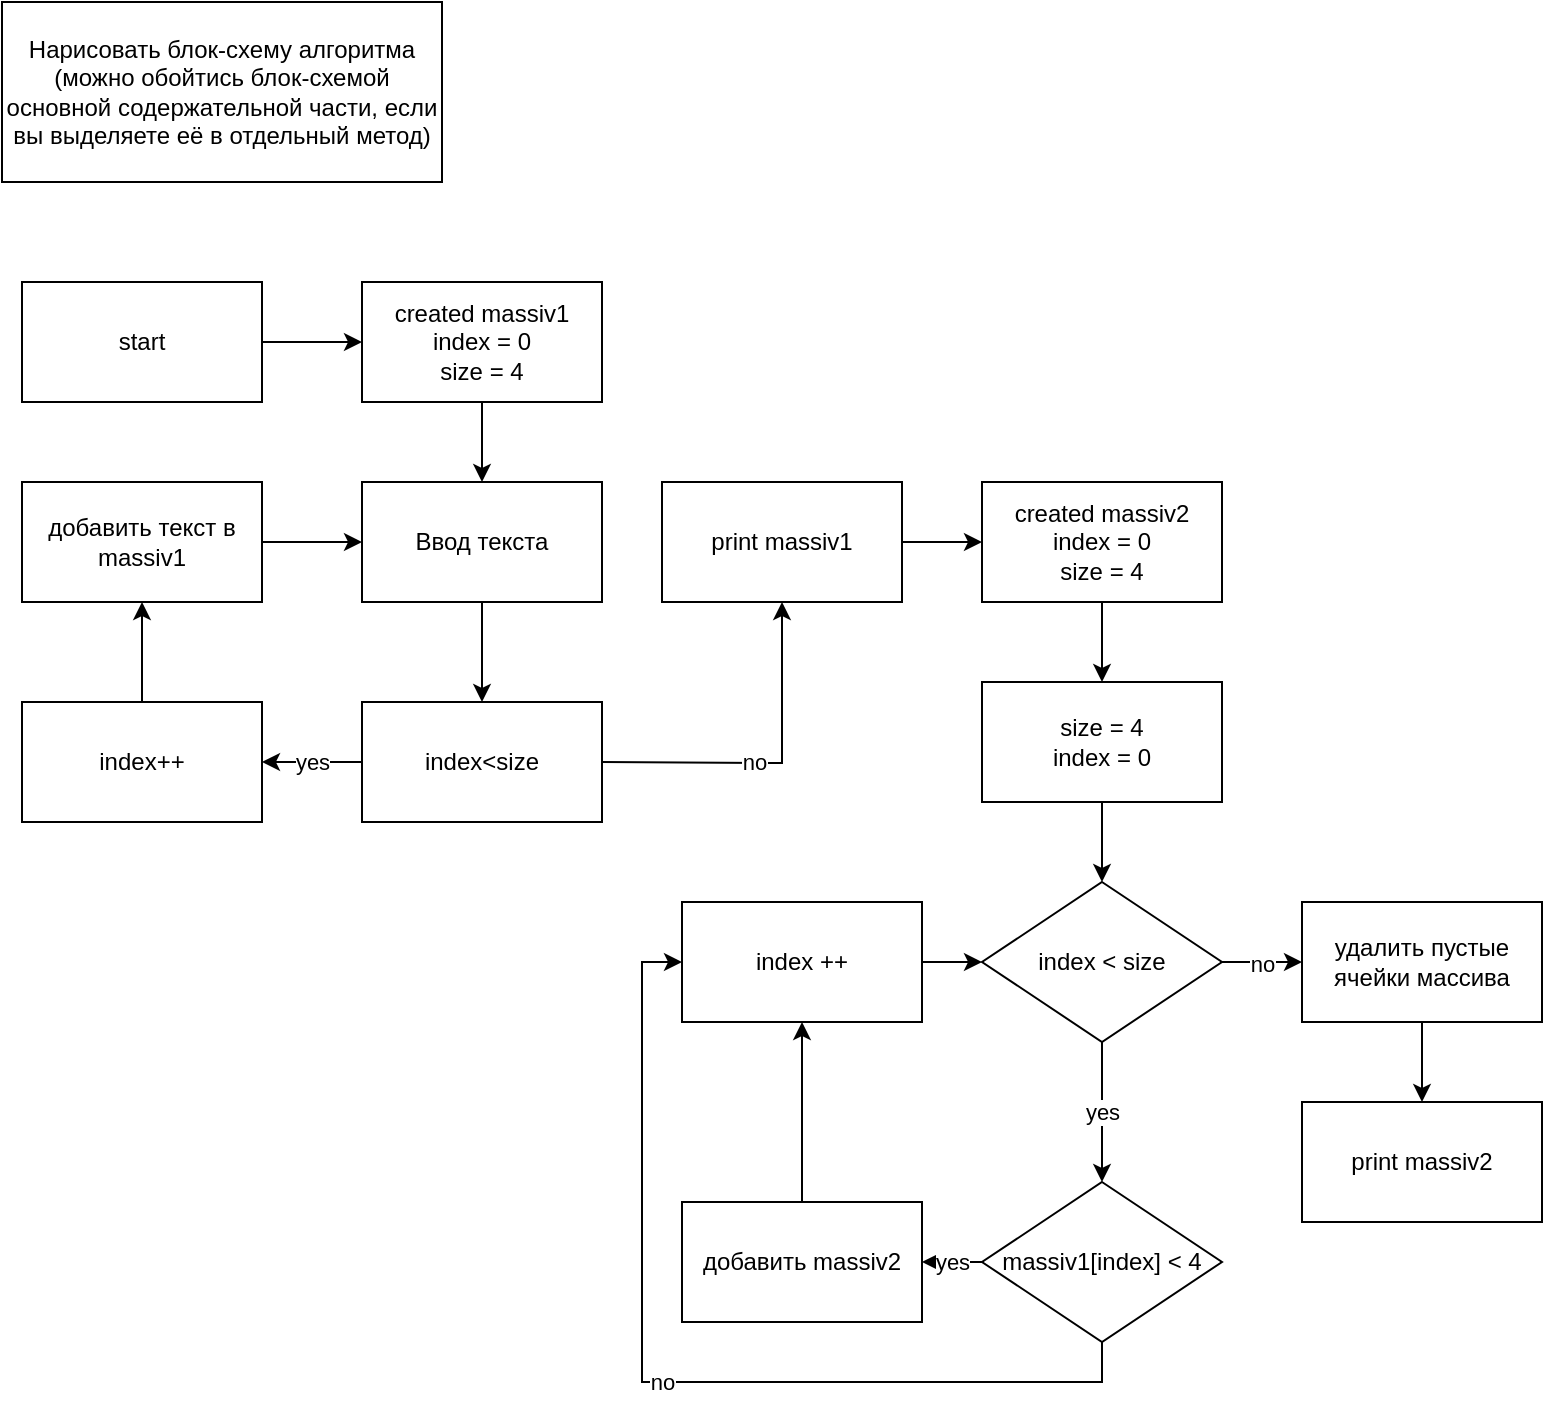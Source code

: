 <mxfile version="20.8.16" type="device"><diagram name="Страница 1" id="oPPVS3_0KNJzD9UuhmtP"><mxGraphModel dx="1036" dy="606" grid="1" gridSize="10" guides="1" tooltips="1" connect="1" arrows="1" fold="1" page="1" pageScale="1" pageWidth="827" pageHeight="1169" math="0" shadow="0"><root><mxCell id="0"/><mxCell id="1" parent="0"/><mxCell id="dExxcQ3hI4Ub9XeKqkwX-1" value="Нарисовать блок-схему алгоритма (можно обойтись блок-схемой основной содержательной части, если вы выделяете её в отдельный метод)" style="rounded=0;whiteSpace=wrap;html=1;" parent="1" vertex="1"><mxGeometry width="220" height="90" as="geometry"/></mxCell><mxCell id="dExxcQ3hI4Ub9XeKqkwX-5" style="edgeStyle=orthogonalEdgeStyle;rounded=0;orthogonalLoop=1;jettySize=auto;html=1;exitX=1;exitY=0.5;exitDx=0;exitDy=0;entryX=0;entryY=0.5;entryDx=0;entryDy=0;" parent="1" source="dExxcQ3hI4Ub9XeKqkwX-2" target="dExxcQ3hI4Ub9XeKqkwX-4" edge="1"><mxGeometry relative="1" as="geometry"/></mxCell><mxCell id="dExxcQ3hI4Ub9XeKqkwX-2" value="start" style="rounded=0;whiteSpace=wrap;html=1;" parent="1" vertex="1"><mxGeometry x="10" y="140" width="120" height="60" as="geometry"/></mxCell><mxCell id="dExxcQ3hI4Ub9XeKqkwX-7" style="edgeStyle=orthogonalEdgeStyle;rounded=0;orthogonalLoop=1;jettySize=auto;html=1;exitX=0.5;exitY=1;exitDx=0;exitDy=0;" parent="1" source="dExxcQ3hI4Ub9XeKqkwX-4" target="dExxcQ3hI4Ub9XeKqkwX-6" edge="1"><mxGeometry relative="1" as="geometry"/></mxCell><mxCell id="dExxcQ3hI4Ub9XeKqkwX-4" value="created massiv1&lt;br&gt;index = 0&lt;br&gt;size = 4" style="rounded=0;whiteSpace=wrap;html=1;" parent="1" vertex="1"><mxGeometry x="180" y="140" width="120" height="60" as="geometry"/></mxCell><mxCell id="dExxcQ3hI4Ub9XeKqkwX-9" style="edgeStyle=orthogonalEdgeStyle;rounded=0;orthogonalLoop=1;jettySize=auto;html=1;exitX=0.5;exitY=1;exitDx=0;exitDy=0;entryX=0.5;entryY=0;entryDx=0;entryDy=0;" parent="1" source="dExxcQ3hI4Ub9XeKqkwX-6" target="SoVSGyTz88btQWP_S-8B-1" edge="1"><mxGeometry relative="1" as="geometry"><mxPoint x="240" y="340" as="targetPoint"/></mxGeometry></mxCell><mxCell id="dExxcQ3hI4Ub9XeKqkwX-6" value="Ввод текста" style="rounded=0;whiteSpace=wrap;html=1;" parent="1" vertex="1"><mxGeometry x="180" y="240" width="120" height="60" as="geometry"/></mxCell><mxCell id="dExxcQ3hI4Ub9XeKqkwX-15" style="edgeStyle=orthogonalEdgeStyle;rounded=0;orthogonalLoop=1;jettySize=auto;html=1;exitX=1;exitY=0.5;exitDx=0;exitDy=0;entryX=0.5;entryY=1;entryDx=0;entryDy=0;" parent="1" target="dExxcQ3hI4Ub9XeKqkwX-14" edge="1"><mxGeometry relative="1" as="geometry"><mxPoint x="300" y="380" as="sourcePoint"/></mxGeometry></mxCell><mxCell id="dExxcQ3hI4Ub9XeKqkwX-16" value="no" style="edgeLabel;html=1;align=center;verticalAlign=middle;resizable=0;points=[];" parent="dExxcQ3hI4Ub9XeKqkwX-15" vertex="1" connectable="0"><mxGeometry x="-0.107" y="1" relative="1" as="geometry"><mxPoint as="offset"/></mxGeometry></mxCell><mxCell id="dExxcQ3hI4Ub9XeKqkwX-13" style="edgeStyle=orthogonalEdgeStyle;rounded=0;orthogonalLoop=1;jettySize=auto;html=1;exitX=0.5;exitY=0;exitDx=0;exitDy=0;entryX=0.5;entryY=1;entryDx=0;entryDy=0;" parent="1" source="dExxcQ3hI4Ub9XeKqkwX-10" target="dExxcQ3hI4Ub9XeKqkwX-23" edge="1"><mxGeometry relative="1" as="geometry"/></mxCell><mxCell id="dExxcQ3hI4Ub9XeKqkwX-10" value="index++" style="rounded=0;whiteSpace=wrap;html=1;" parent="1" vertex="1"><mxGeometry x="10" y="350" width="120" height="60" as="geometry"/></mxCell><mxCell id="dExxcQ3hI4Ub9XeKqkwX-18" style="edgeStyle=orthogonalEdgeStyle;rounded=0;orthogonalLoop=1;jettySize=auto;html=1;exitX=1;exitY=0.5;exitDx=0;exitDy=0;entryX=0;entryY=0.5;entryDx=0;entryDy=0;" parent="1" source="dExxcQ3hI4Ub9XeKqkwX-14" edge="1"><mxGeometry relative="1" as="geometry"><mxPoint x="490" y="270" as="targetPoint"/></mxGeometry></mxCell><mxCell id="dExxcQ3hI4Ub9XeKqkwX-14" value="print massiv1" style="rounded=0;whiteSpace=wrap;html=1;" parent="1" vertex="1"><mxGeometry x="330" y="240" width="120" height="60" as="geometry"/></mxCell><mxCell id="dExxcQ3hI4Ub9XeKqkwX-22" value="yes" style="edgeStyle=orthogonalEdgeStyle;rounded=0;orthogonalLoop=1;jettySize=auto;html=1;exitX=0.5;exitY=1;exitDx=0;exitDy=0;entryX=0.5;entryY=0;entryDx=0;entryDy=0;" parent="1" source="dExxcQ3hI4Ub9XeKqkwX-19" target="dExxcQ3hI4Ub9XeKqkwX-21" edge="1"><mxGeometry relative="1" as="geometry"/></mxCell><mxCell id="dExxcQ3hI4Ub9XeKqkwX-36" value="no" style="edgeStyle=orthogonalEdgeStyle;rounded=0;orthogonalLoop=1;jettySize=auto;html=1;exitX=1;exitY=0.5;exitDx=0;exitDy=0;entryX=0;entryY=0.5;entryDx=0;entryDy=0;" parent="1" source="dExxcQ3hI4Ub9XeKqkwX-19" edge="1"><mxGeometry relative="1" as="geometry"><mxPoint x="650" y="480" as="targetPoint"/></mxGeometry></mxCell><mxCell id="dExxcQ3hI4Ub9XeKqkwX-19" value="index &amp;lt; size" style="rhombus;whiteSpace=wrap;html=1;" parent="1" vertex="1"><mxGeometry x="490" y="440" width="120" height="80" as="geometry"/></mxCell><mxCell id="dExxcQ3hI4Ub9XeKqkwX-28" value="yes" style="edgeStyle=orthogonalEdgeStyle;rounded=0;orthogonalLoop=1;jettySize=auto;html=1;entryX=1;entryY=0.5;entryDx=0;entryDy=0;" parent="1" source="dExxcQ3hI4Ub9XeKqkwX-21" target="dExxcQ3hI4Ub9XeKqkwX-27" edge="1"><mxGeometry relative="1" as="geometry"/></mxCell><mxCell id="dExxcQ3hI4Ub9XeKqkwX-34" value="no" style="edgeStyle=orthogonalEdgeStyle;rounded=0;orthogonalLoop=1;jettySize=auto;html=1;exitX=0.5;exitY=1;exitDx=0;exitDy=0;entryX=0;entryY=0.5;entryDx=0;entryDy=0;" parent="1" source="dExxcQ3hI4Ub9XeKqkwX-21" target="dExxcQ3hI4Ub9XeKqkwX-29" edge="1"><mxGeometry relative="1" as="geometry"><Array as="points"><mxPoint x="550" y="690"/><mxPoint x="320" y="690"/><mxPoint x="320" y="480"/></Array></mxGeometry></mxCell><mxCell id="dExxcQ3hI4Ub9XeKqkwX-21" value="massiv1[index] &amp;lt; 4" style="rhombus;whiteSpace=wrap;html=1;" parent="1" vertex="1"><mxGeometry x="490" y="590" width="120" height="80" as="geometry"/></mxCell><mxCell id="dExxcQ3hI4Ub9XeKqkwX-24" style="edgeStyle=orthogonalEdgeStyle;rounded=0;orthogonalLoop=1;jettySize=auto;html=1;exitX=1;exitY=0.5;exitDx=0;exitDy=0;entryX=0;entryY=0.5;entryDx=0;entryDy=0;" parent="1" source="dExxcQ3hI4Ub9XeKqkwX-23" target="dExxcQ3hI4Ub9XeKqkwX-6" edge="1"><mxGeometry relative="1" as="geometry"/></mxCell><mxCell id="dExxcQ3hI4Ub9XeKqkwX-23" value="добавить текст в massiv1" style="rounded=0;whiteSpace=wrap;html=1;" parent="1" vertex="1"><mxGeometry x="10" y="240" width="120" height="60" as="geometry"/></mxCell><mxCell id="dExxcQ3hI4Ub9XeKqkwX-26" style="edgeStyle=orthogonalEdgeStyle;rounded=0;orthogonalLoop=1;jettySize=auto;html=1;exitX=0.5;exitY=1;exitDx=0;exitDy=0;" parent="1" source="dExxcQ3hI4Ub9XeKqkwX-25" target="SoVSGyTz88btQWP_S-8B-4" edge="1"><mxGeometry relative="1" as="geometry"/></mxCell><mxCell id="dExxcQ3hI4Ub9XeKqkwX-25" value="created massiv2&lt;br style=&quot;border-color: var(--border-color);&quot;&gt;index = 0&lt;br style=&quot;border-color: var(--border-color);&quot;&gt;size = 4" style="rounded=0;whiteSpace=wrap;html=1;" parent="1" vertex="1"><mxGeometry x="490" y="240" width="120" height="60" as="geometry"/></mxCell><mxCell id="dExxcQ3hI4Ub9XeKqkwX-30" style="edgeStyle=orthogonalEdgeStyle;rounded=0;orthogonalLoop=1;jettySize=auto;html=1;exitX=0.5;exitY=0;exitDx=0;exitDy=0;entryX=0.5;entryY=1;entryDx=0;entryDy=0;" parent="1" source="dExxcQ3hI4Ub9XeKqkwX-27" target="dExxcQ3hI4Ub9XeKqkwX-29" edge="1"><mxGeometry relative="1" as="geometry"/></mxCell><mxCell id="dExxcQ3hI4Ub9XeKqkwX-27" value="добавить massiv2" style="rounded=0;whiteSpace=wrap;html=1;" parent="1" vertex="1"><mxGeometry x="340" y="600" width="120" height="60" as="geometry"/></mxCell><mxCell id="dExxcQ3hI4Ub9XeKqkwX-31" style="edgeStyle=orthogonalEdgeStyle;rounded=0;orthogonalLoop=1;jettySize=auto;html=1;exitX=1;exitY=0.5;exitDx=0;exitDy=0;entryX=0;entryY=0.5;entryDx=0;entryDy=0;" parent="1" source="dExxcQ3hI4Ub9XeKqkwX-29" target="dExxcQ3hI4Ub9XeKqkwX-19" edge="1"><mxGeometry relative="1" as="geometry"/></mxCell><mxCell id="dExxcQ3hI4Ub9XeKqkwX-29" value="index ++" style="rounded=0;whiteSpace=wrap;html=1;" parent="1" vertex="1"><mxGeometry x="340" y="450" width="120" height="60" as="geometry"/></mxCell><mxCell id="SoVSGyTz88btQWP_S-8B-3" value="yes" style="edgeStyle=orthogonalEdgeStyle;rounded=0;orthogonalLoop=1;jettySize=auto;html=1;entryX=1;entryY=0.5;entryDx=0;entryDy=0;" edge="1" parent="1" source="SoVSGyTz88btQWP_S-8B-1" target="dExxcQ3hI4Ub9XeKqkwX-10"><mxGeometry relative="1" as="geometry"/></mxCell><mxCell id="SoVSGyTz88btQWP_S-8B-1" value="index&amp;lt;size" style="rounded=0;whiteSpace=wrap;html=1;" vertex="1" parent="1"><mxGeometry x="180" y="350" width="120" height="60" as="geometry"/></mxCell><mxCell id="SoVSGyTz88btQWP_S-8B-5" style="edgeStyle=orthogonalEdgeStyle;rounded=0;orthogonalLoop=1;jettySize=auto;html=1;exitX=0.5;exitY=1;exitDx=0;exitDy=0;entryX=0.5;entryY=0;entryDx=0;entryDy=0;" edge="1" parent="1" source="SoVSGyTz88btQWP_S-8B-4" target="dExxcQ3hI4Ub9XeKqkwX-19"><mxGeometry relative="1" as="geometry"/></mxCell><mxCell id="SoVSGyTz88btQWP_S-8B-4" value="size = 4&lt;br&gt;index = 0" style="rounded=0;whiteSpace=wrap;html=1;" vertex="1" parent="1"><mxGeometry x="490" y="340" width="120" height="60" as="geometry"/></mxCell><mxCell id="SoVSGyTz88btQWP_S-8B-9" value="" style="edgeStyle=orthogonalEdgeStyle;rounded=0;orthogonalLoop=1;jettySize=auto;html=1;" edge="1" parent="1" source="SoVSGyTz88btQWP_S-8B-6" target="SoVSGyTz88btQWP_S-8B-8"><mxGeometry relative="1" as="geometry"/></mxCell><mxCell id="SoVSGyTz88btQWP_S-8B-6" value="удалить пустые ячейки массива" style="whiteSpace=wrap;html=1;rounded=0;" vertex="1" parent="1"><mxGeometry x="650" y="450" width="120" height="60" as="geometry"/></mxCell><mxCell id="SoVSGyTz88btQWP_S-8B-8" value="print massiv2" style="whiteSpace=wrap;html=1;rounded=0;" vertex="1" parent="1"><mxGeometry x="650" y="550" width="120" height="60" as="geometry"/></mxCell></root></mxGraphModel></diagram></mxfile>